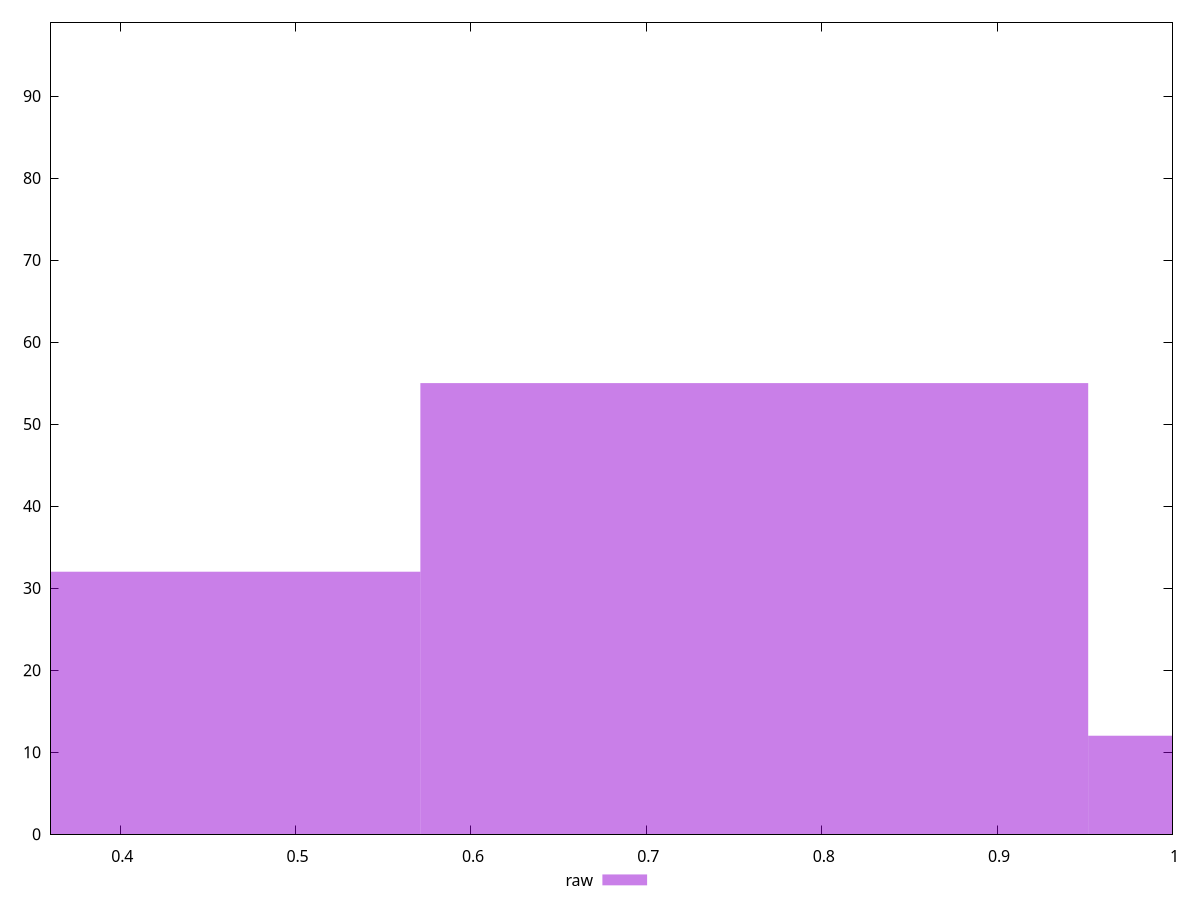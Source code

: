 reset

$raw <<EOF
0.3807757724491177 32
0.7615515448982354 55
1.1423273173473532 12
EOF

set key outside below
set boxwidth 0.3807757724491177
set xrange [0.36:1]
set yrange [0:99]
set trange [0:99]
set style fill transparent solid 0.5 noborder
set terminal svg size 640, 490 enhanced background rgb 'white'
set output "reports/report_00027_2021-02-24T12-40-31.850Z/meta/score/samples/card/raw/histogram.svg"

plot $raw title "raw" with boxes

reset
